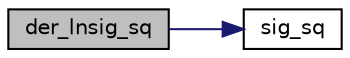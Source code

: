 digraph "der_lnsig_sq"
{
 // LATEX_PDF_SIZE
  edge [fontname="Helvetica",fontsize="10",labelfontname="Helvetica",labelfontsize="10"];
  node [fontname="Helvetica",fontsize="10",shape=record];
  rankdir="LR";
  Node1 [label="der_lnsig_sq",height=0.2,width=0.4,color="black", fillcolor="grey75", style="filled", fontcolor="black",tooltip="Compute the logarithmic derivative of the variance of smoothed matter density fluctuations w...."];
  Node1 -> Node2 [color="midnightblue",fontsize="10",style="solid"];
  Node2 [label="sig_sq",height=0.2,width=0.4,color="black", fillcolor="white", style="filled",URL="$d6/d32/cosmology_8c.html#a3bfa0655596343cf7a7114f55ff8d754",tooltip="Compute variance of smoothed matter density fluctuations."];
}
